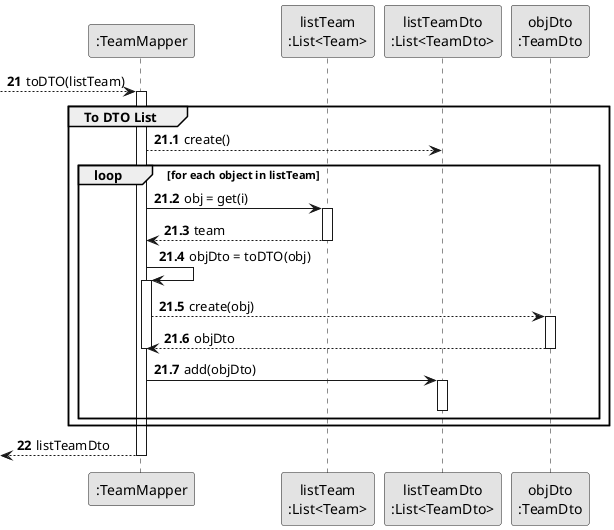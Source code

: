 @startuml
'https://plantuml.com/sequence-diagram
skinparam monochrome true
skinparam packageStyle rectangle
skinparam shadowing false

participant ":TeamMapper" as TEAMMP
participant "listTeam\n:List<Team>" as TEAMLIST
participant "listTeamDto\n:List<TeamDto>" as LSTEAMDTO
participant "objDto\n:TeamDto" as DTOTEAM

autonumber 21

--> TEAMMP : toDTO(listTeam)

autonumber 21.1

activate TEAMMP

group To DTO List

TEAMMP --> LSTEAMDTO : create()

loop for each object in listTeam

TEAMMP -> TEAMLIST : obj = get(i)

activate TEAMLIST

TEAMLIST --> TEAMMP : team

deactivate TEAMLIST

TEAMMP -> TEAMMP : objDto = toDTO(obj)

activate TEAMMP

TEAMMP --> DTOTEAM : create(obj)

activate DTOTEAM

DTOTEAM --> TEAMMP : objDto

deactivate DTOTEAM

deactivate TEAMMP

TEAMMP -> LSTEAMDTO : add(objDto)

activate LSTEAMDTO

deactivate LSTEAMDTO

end

end

autonumber 22

<-- TEAMMP : listTeamDto

deactivate TEAMMP
@enduml
